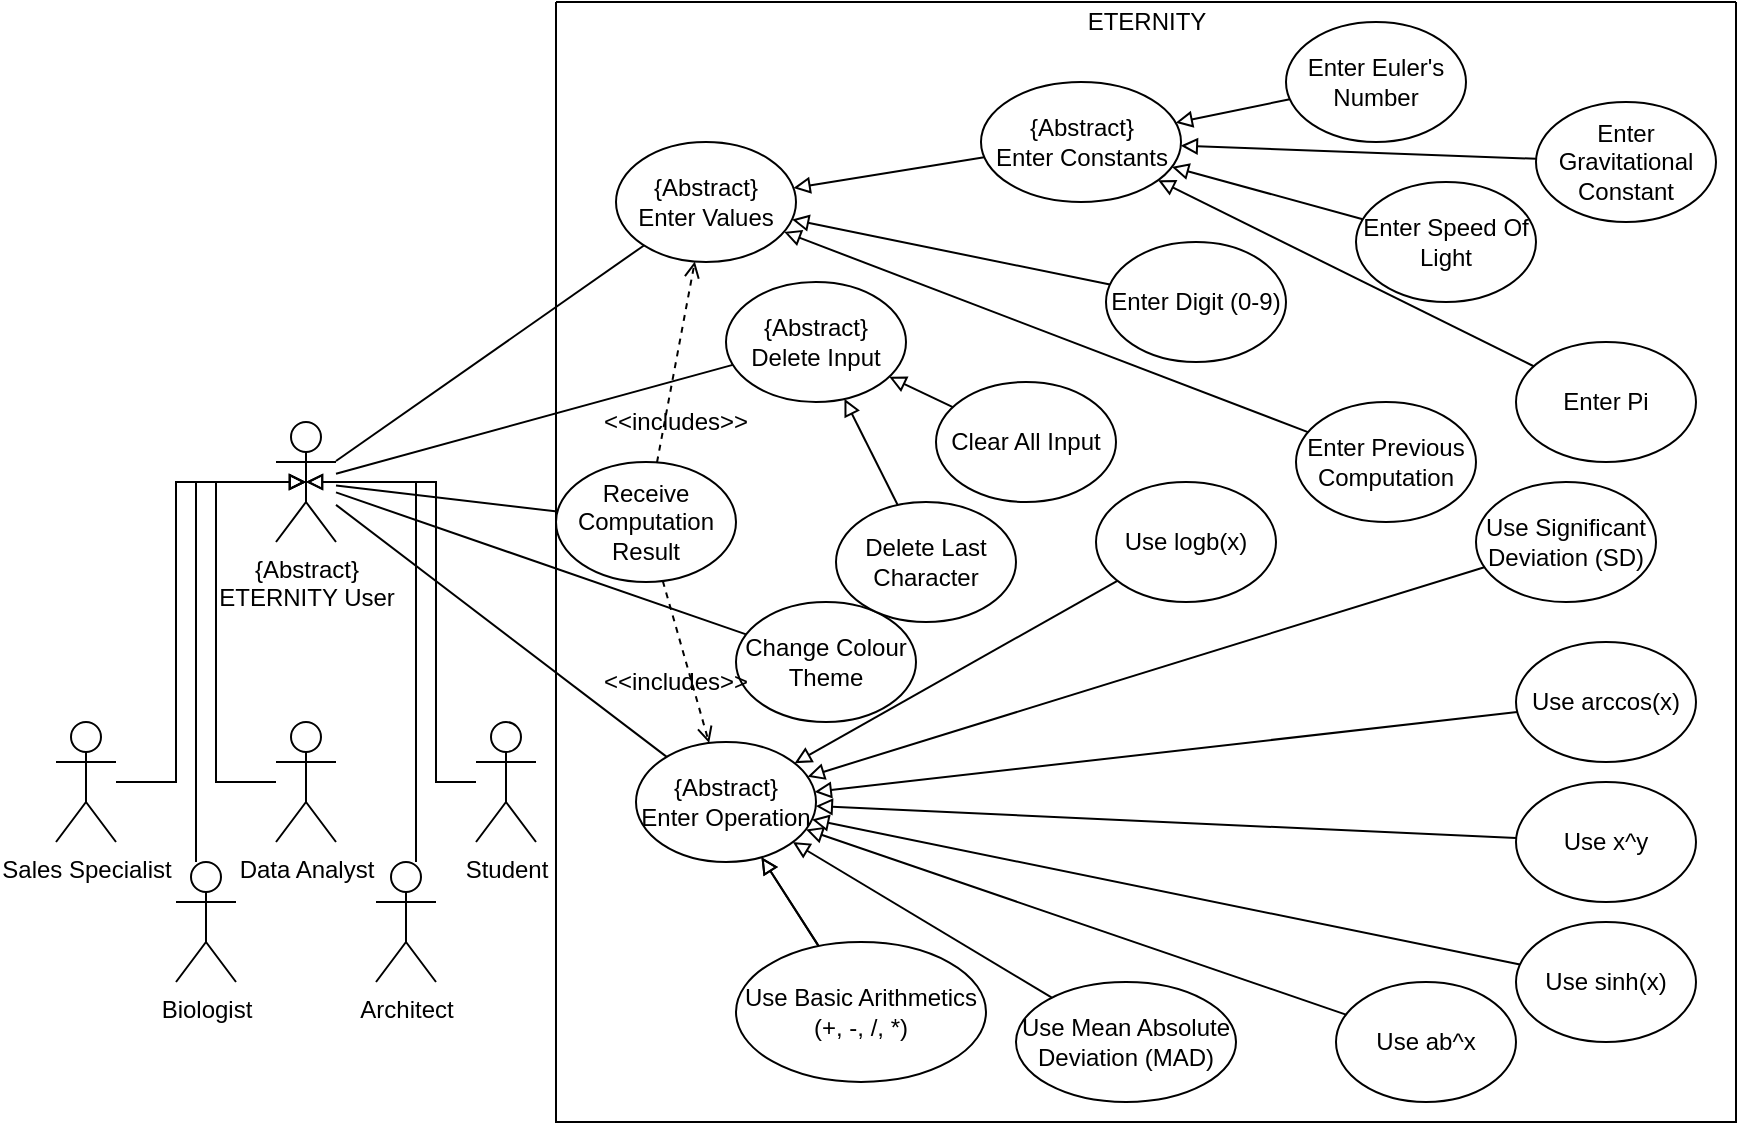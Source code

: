 <mxfile version="14.9.5" type="device"><diagram id="I45ILL7xJkJE8AKGrCQI" name="Page-1"><mxGraphModel dx="1888" dy="1664" grid="1" gridSize="10" guides="1" tooltips="1" connect="1" arrows="1" fold="1" page="1" pageScale="1" pageWidth="850" pageHeight="1100" math="0" shadow="0"><root><mxCell id="0"/><mxCell id="1" parent="0"/><mxCell id="J5zFdscGms5W3zDx9wlu-2" value="" style="swimlane;startSize=0;" vertex="1" parent="1"><mxGeometry x="240" y="-200" width="590" height="560" as="geometry"/></mxCell><mxCell id="J5zFdscGms5W3zDx9wlu-4" value="ETERNITY" style="text;html=1;align=center;verticalAlign=middle;resizable=0;points=[];autosize=1;strokeColor=none;" vertex="1" parent="J5zFdscGms5W3zDx9wlu-2"><mxGeometry x="260" width="70" height="20" as="geometry"/></mxCell><mxCell id="J5zFdscGms5W3zDx9wlu-3" value="Change Colour Theme" style="ellipse;whiteSpace=wrap;html=1;" vertex="1" parent="J5zFdscGms5W3zDx9wlu-2"><mxGeometry x="90" y="300" width="90" height="60" as="geometry"/></mxCell><mxCell id="J5zFdscGms5W3zDx9wlu-18" value="&lt;div&gt;{Abstract}&lt;/div&gt;&lt;div&gt;Delete Input&lt;br&gt;&lt;/div&gt;" style="ellipse;whiteSpace=wrap;html=1;" vertex="1" parent="J5zFdscGms5W3zDx9wlu-2"><mxGeometry x="85" y="140" width="90" height="60" as="geometry"/></mxCell><mxCell id="J5zFdscGms5W3zDx9wlu-57" style="edgeStyle=none;rounded=0;orthogonalLoop=1;jettySize=auto;html=1;endArrow=block;endFill=0;" edge="1" parent="J5zFdscGms5W3zDx9wlu-2" source="J5zFdscGms5W3zDx9wlu-19" target="J5zFdscGms5W3zDx9wlu-21"><mxGeometry relative="1" as="geometry"/></mxCell><mxCell id="J5zFdscGms5W3zDx9wlu-19" value="Use sinh(x)" style="ellipse;whiteSpace=wrap;html=1;" vertex="1" parent="J5zFdscGms5W3zDx9wlu-2"><mxGeometry x="480" y="460" width="90" height="60" as="geometry"/></mxCell><mxCell id="J5zFdscGms5W3zDx9wlu-46" style="edgeStyle=none;rounded=0;orthogonalLoop=1;jettySize=auto;html=1;endArrow=block;endFill=0;" edge="1" parent="J5zFdscGms5W3zDx9wlu-2" source="J5zFdscGms5W3zDx9wlu-20" target="J5zFdscGms5W3zDx9wlu-22"><mxGeometry relative="1" as="geometry"/></mxCell><mxCell id="J5zFdscGms5W3zDx9wlu-20" value="Enter Previous Computation" style="ellipse;whiteSpace=wrap;html=1;" vertex="1" parent="J5zFdscGms5W3zDx9wlu-2"><mxGeometry x="370" y="200" width="90" height="60" as="geometry"/></mxCell><mxCell id="J5zFdscGms5W3zDx9wlu-21" value="&lt;div&gt;{Abstract}&lt;/div&gt;&lt;div&gt;Enter Operation&lt;br&gt;&lt;/div&gt;" style="ellipse;whiteSpace=wrap;html=1;" vertex="1" parent="J5zFdscGms5W3zDx9wlu-2"><mxGeometry x="40" y="370" width="90" height="60" as="geometry"/></mxCell><mxCell id="J5zFdscGms5W3zDx9wlu-22" value="&lt;div&gt;{Abstract}&lt;/div&gt;&lt;div&gt;Enter Values&lt;br&gt;&lt;/div&gt;" style="ellipse;whiteSpace=wrap;html=1;" vertex="1" parent="J5zFdscGms5W3zDx9wlu-2"><mxGeometry x="30" y="70" width="90" height="60" as="geometry"/></mxCell><mxCell id="J5zFdscGms5W3zDx9wlu-52" style="edgeStyle=none;rounded=0;orthogonalLoop=1;jettySize=auto;html=1;endArrow=block;endFill=0;" edge="1" parent="J5zFdscGms5W3zDx9wlu-2" source="J5zFdscGms5W3zDx9wlu-25" target="J5zFdscGms5W3zDx9wlu-21"><mxGeometry relative="1" as="geometry"/></mxCell><mxCell id="J5zFdscGms5W3zDx9wlu-25" value="Use Significant Deviation (SD)" style="ellipse;whiteSpace=wrap;html=1;" vertex="1" parent="J5zFdscGms5W3zDx9wlu-2"><mxGeometry x="460" y="240" width="90" height="60" as="geometry"/></mxCell><mxCell id="J5zFdscGms5W3zDx9wlu-58" style="edgeStyle=none;rounded=0;orthogonalLoop=1;jettySize=auto;html=1;endArrow=block;endFill=0;" edge="1" parent="J5zFdscGms5W3zDx9wlu-2" source="J5zFdscGms5W3zDx9wlu-26" target="J5zFdscGms5W3zDx9wlu-21"><mxGeometry relative="1" as="geometry"/></mxCell><mxCell id="J5zFdscGms5W3zDx9wlu-26" value="Use Mean Absolute Deviation (MAD)" style="ellipse;whiteSpace=wrap;html=1;" vertex="1" parent="J5zFdscGms5W3zDx9wlu-2"><mxGeometry x="230" y="490" width="110" height="60" as="geometry"/></mxCell><mxCell id="J5zFdscGms5W3zDx9wlu-53" style="edgeStyle=none;rounded=0;orthogonalLoop=1;jettySize=auto;html=1;endArrow=block;endFill=0;" edge="1" parent="J5zFdscGms5W3zDx9wlu-2" source="J5zFdscGms5W3zDx9wlu-27" target="J5zFdscGms5W3zDx9wlu-21"><mxGeometry relative="1" as="geometry"/></mxCell><mxCell id="J5zFdscGms5W3zDx9wlu-27" value="Use ab^x" style="ellipse;whiteSpace=wrap;html=1;" vertex="1" parent="J5zFdscGms5W3zDx9wlu-2"><mxGeometry x="390" y="490" width="90" height="60" as="geometry"/></mxCell><mxCell id="J5zFdscGms5W3zDx9wlu-54" style="edgeStyle=none;rounded=0;orthogonalLoop=1;jettySize=auto;html=1;endArrow=block;endFill=0;" edge="1" parent="J5zFdscGms5W3zDx9wlu-2" source="J5zFdscGms5W3zDx9wlu-28" target="J5zFdscGms5W3zDx9wlu-21"><mxGeometry relative="1" as="geometry"/></mxCell><mxCell id="J5zFdscGms5W3zDx9wlu-28" value="&lt;div&gt;Use x^y&lt;/div&gt;" style="ellipse;whiteSpace=wrap;html=1;" vertex="1" parent="J5zFdscGms5W3zDx9wlu-2"><mxGeometry x="480" y="390" width="90" height="60" as="geometry"/></mxCell><mxCell id="J5zFdscGms5W3zDx9wlu-55" style="edgeStyle=none;rounded=0;orthogonalLoop=1;jettySize=auto;html=1;endArrow=block;endFill=0;" edge="1" parent="J5zFdscGms5W3zDx9wlu-2" source="J5zFdscGms5W3zDx9wlu-29" target="J5zFdscGms5W3zDx9wlu-21"><mxGeometry relative="1" as="geometry"/></mxCell><mxCell id="J5zFdscGms5W3zDx9wlu-29" value="Use arccos(x)" style="ellipse;whiteSpace=wrap;html=1;" vertex="1" parent="J5zFdscGms5W3zDx9wlu-2"><mxGeometry x="480" y="320" width="90" height="60" as="geometry"/></mxCell><mxCell id="J5zFdscGms5W3zDx9wlu-56" style="edgeStyle=none;rounded=0;orthogonalLoop=1;jettySize=auto;html=1;endArrow=block;endFill=0;startArrow=none;" edge="1" parent="J5zFdscGms5W3zDx9wlu-2" source="J5zFdscGms5W3zDx9wlu-24" target="J5zFdscGms5W3zDx9wlu-21"><mxGeometry relative="1" as="geometry"/></mxCell><mxCell id="J5zFdscGms5W3zDx9wlu-60" style="edgeStyle=none;rounded=0;orthogonalLoop=1;jettySize=auto;html=1;endArrow=block;endFill=0;" edge="1" parent="J5zFdscGms5W3zDx9wlu-2" source="J5zFdscGms5W3zDx9wlu-30" target="J5zFdscGms5W3zDx9wlu-21"><mxGeometry relative="1" as="geometry"/></mxCell><mxCell id="J5zFdscGms5W3zDx9wlu-30" value="Use logb(x)" style="ellipse;whiteSpace=wrap;html=1;" vertex="1" parent="J5zFdscGms5W3zDx9wlu-2"><mxGeometry x="270" y="240" width="90" height="60" as="geometry"/></mxCell><mxCell id="J5zFdscGms5W3zDx9wlu-51" style="edgeStyle=none;rounded=0;orthogonalLoop=1;jettySize=auto;html=1;endArrow=block;endFill=0;" edge="1" parent="J5zFdscGms5W3zDx9wlu-2" source="J5zFdscGms5W3zDx9wlu-24" target="J5zFdscGms5W3zDx9wlu-21"><mxGeometry relative="1" as="geometry"/></mxCell><mxCell id="J5zFdscGms5W3zDx9wlu-44" style="edgeStyle=none;rounded=0;orthogonalLoop=1;jettySize=auto;html=1;endArrow=block;endFill=0;" edge="1" parent="J5zFdscGms5W3zDx9wlu-2" source="J5zFdscGms5W3zDx9wlu-34" target="J5zFdscGms5W3zDx9wlu-22"><mxGeometry relative="1" as="geometry"/></mxCell><mxCell id="J5zFdscGms5W3zDx9wlu-34" value="&lt;div&gt;{Abstract}&lt;/div&gt;&lt;div&gt;Enter Constants&lt;br&gt;&lt;/div&gt;" style="ellipse;whiteSpace=wrap;html=1;" vertex="1" parent="J5zFdscGms5W3zDx9wlu-2"><mxGeometry x="212.5" y="40" width="100" height="60" as="geometry"/></mxCell><mxCell id="J5zFdscGms5W3zDx9wlu-50" style="edgeStyle=none;rounded=0;orthogonalLoop=1;jettySize=auto;html=1;endArrow=block;endFill=0;" edge="1" parent="J5zFdscGms5W3zDx9wlu-2" source="J5zFdscGms5W3zDx9wlu-35" target="J5zFdscGms5W3zDx9wlu-34"><mxGeometry relative="1" as="geometry"/></mxCell><mxCell id="J5zFdscGms5W3zDx9wlu-35" value="Enter Pi" style="ellipse;whiteSpace=wrap;html=1;" vertex="1" parent="J5zFdscGms5W3zDx9wlu-2"><mxGeometry x="480" y="170" width="90" height="60" as="geometry"/></mxCell><mxCell id="J5zFdscGms5W3zDx9wlu-48" style="edgeStyle=none;rounded=0;orthogonalLoop=1;jettySize=auto;html=1;endArrow=block;endFill=0;" edge="1" parent="J5zFdscGms5W3zDx9wlu-2" source="J5zFdscGms5W3zDx9wlu-37" target="J5zFdscGms5W3zDx9wlu-34"><mxGeometry relative="1" as="geometry"/></mxCell><mxCell id="J5zFdscGms5W3zDx9wlu-37" value="Enter Gravitational Constant" style="ellipse;whiteSpace=wrap;html=1;" vertex="1" parent="J5zFdscGms5W3zDx9wlu-2"><mxGeometry x="490" y="50" width="90" height="60" as="geometry"/></mxCell><mxCell id="J5zFdscGms5W3zDx9wlu-49" style="edgeStyle=none;rounded=0;orthogonalLoop=1;jettySize=auto;html=1;endArrow=block;endFill=0;" edge="1" parent="J5zFdscGms5W3zDx9wlu-2" source="J5zFdscGms5W3zDx9wlu-38" target="J5zFdscGms5W3zDx9wlu-34"><mxGeometry relative="1" as="geometry"/></mxCell><mxCell id="J5zFdscGms5W3zDx9wlu-38" value="Enter Speed Of Light" style="ellipse;whiteSpace=wrap;html=1;" vertex="1" parent="J5zFdscGms5W3zDx9wlu-2"><mxGeometry x="400" y="90" width="90" height="60" as="geometry"/></mxCell><mxCell id="J5zFdscGms5W3zDx9wlu-47" style="edgeStyle=none;rounded=0;orthogonalLoop=1;jettySize=auto;html=1;endArrow=block;endFill=0;" edge="1" parent="J5zFdscGms5W3zDx9wlu-2" source="J5zFdscGms5W3zDx9wlu-36" target="J5zFdscGms5W3zDx9wlu-34"><mxGeometry relative="1" as="geometry"/></mxCell><mxCell id="J5zFdscGms5W3zDx9wlu-36" value="Enter Euler's Number" style="ellipse;whiteSpace=wrap;html=1;" vertex="1" parent="J5zFdscGms5W3zDx9wlu-2"><mxGeometry x="365" y="10" width="90" height="60" as="geometry"/></mxCell><mxCell id="J5zFdscGms5W3zDx9wlu-45" style="edgeStyle=none;rounded=0;orthogonalLoop=1;jettySize=auto;html=1;endArrow=block;endFill=0;" edge="1" parent="J5zFdscGms5W3zDx9wlu-2" source="J5zFdscGms5W3zDx9wlu-39" target="J5zFdscGms5W3zDx9wlu-22"><mxGeometry relative="1" as="geometry"/></mxCell><mxCell id="J5zFdscGms5W3zDx9wlu-39" value="Enter Digit (0-9)" style="ellipse;whiteSpace=wrap;html=1;" vertex="1" parent="J5zFdscGms5W3zDx9wlu-2"><mxGeometry x="275" y="120" width="90" height="60" as="geometry"/></mxCell><mxCell id="J5zFdscGms5W3zDx9wlu-42" style="rounded=0;orthogonalLoop=1;jettySize=auto;html=1;endArrow=block;endFill=0;" edge="1" parent="J5zFdscGms5W3zDx9wlu-2" source="J5zFdscGms5W3zDx9wlu-40" target="J5zFdscGms5W3zDx9wlu-18"><mxGeometry relative="1" as="geometry"/></mxCell><mxCell id="J5zFdscGms5W3zDx9wlu-40" value="Clear All Input" style="ellipse;whiteSpace=wrap;html=1;" vertex="1" parent="J5zFdscGms5W3zDx9wlu-2"><mxGeometry x="190" y="190" width="90" height="60" as="geometry"/></mxCell><mxCell id="J5zFdscGms5W3zDx9wlu-43" style="edgeStyle=none;rounded=0;orthogonalLoop=1;jettySize=auto;html=1;endArrow=block;endFill=0;" edge="1" parent="J5zFdscGms5W3zDx9wlu-2" source="J5zFdscGms5W3zDx9wlu-41" target="J5zFdscGms5W3zDx9wlu-18"><mxGeometry relative="1" as="geometry"/></mxCell><mxCell id="J5zFdscGms5W3zDx9wlu-41" value="Delete Last Character" style="ellipse;whiteSpace=wrap;html=1;" vertex="1" parent="J5zFdscGms5W3zDx9wlu-2"><mxGeometry x="140" y="250" width="90" height="60" as="geometry"/></mxCell><mxCell id="J5zFdscGms5W3zDx9wlu-24" value="Use Basic Arithmetics (+, -, /, *)" style="ellipse;whiteSpace=wrap;html=1;" vertex="1" parent="J5zFdscGms5W3zDx9wlu-2"><mxGeometry x="90" y="470" width="125" height="70" as="geometry"/></mxCell><mxCell id="J5zFdscGms5W3zDx9wlu-66" style="edgeStyle=none;rounded=0;orthogonalLoop=1;jettySize=auto;html=1;endArrow=open;endFill=0;dashed=1;" edge="1" parent="J5zFdscGms5W3zDx9wlu-2" source="J5zFdscGms5W3zDx9wlu-65" target="J5zFdscGms5W3zDx9wlu-21"><mxGeometry relative="1" as="geometry"/></mxCell><mxCell id="J5zFdscGms5W3zDx9wlu-68" style="edgeStyle=none;rounded=0;orthogonalLoop=1;jettySize=auto;html=1;dashed=1;endArrow=open;endFill=0;" edge="1" parent="J5zFdscGms5W3zDx9wlu-2" source="J5zFdscGms5W3zDx9wlu-65" target="J5zFdscGms5W3zDx9wlu-22"><mxGeometry relative="1" as="geometry"/></mxCell><mxCell id="J5zFdscGms5W3zDx9wlu-65" value="Receive Computation Result" style="ellipse;whiteSpace=wrap;html=1;" vertex="1" parent="J5zFdscGms5W3zDx9wlu-2"><mxGeometry y="230" width="90" height="60" as="geometry"/></mxCell><mxCell id="J5zFdscGms5W3zDx9wlu-67" value="&amp;lt;&amp;lt;includes&amp;gt;&amp;gt;" style="text;html=1;strokeColor=none;fillColor=none;align=center;verticalAlign=middle;whiteSpace=wrap;rounded=0;" vertex="1" parent="J5zFdscGms5W3zDx9wlu-2"><mxGeometry x="40" y="330" width="40" height="20" as="geometry"/></mxCell><mxCell id="J5zFdscGms5W3zDx9wlu-69" value="&amp;lt;&amp;lt;includes&amp;gt;&amp;gt;" style="text;html=1;strokeColor=none;fillColor=none;align=center;verticalAlign=middle;whiteSpace=wrap;rounded=0;" vertex="1" parent="J5zFdscGms5W3zDx9wlu-2"><mxGeometry x="40" y="200" width="40" height="20" as="geometry"/></mxCell><mxCell id="J5zFdscGms5W3zDx9wlu-17" style="edgeStyle=orthogonalEdgeStyle;rounded=0;orthogonalLoop=1;jettySize=auto;html=1;entryX=0.5;entryY=0.5;entryDx=0;entryDy=0;entryPerimeter=0;endArrow=block;endFill=0;" edge="1" parent="1" source="J5zFdscGms5W3zDx9wlu-7" target="J5zFdscGms5W3zDx9wlu-1"><mxGeometry relative="1" as="geometry"><Array as="points"><mxPoint x="60" y="40"/></Array></mxGeometry></mxCell><mxCell id="J5zFdscGms5W3zDx9wlu-7" value="Biologist" style="shape=umlActor;verticalLabelPosition=bottom;verticalAlign=top;html=1;outlineConnect=0;" vertex="1" parent="1"><mxGeometry x="50" y="230" width="30" height="60" as="geometry"/></mxCell><mxCell id="J5zFdscGms5W3zDx9wlu-14" style="edgeStyle=orthogonalEdgeStyle;rounded=0;orthogonalLoop=1;jettySize=auto;html=1;entryX=0.5;entryY=0.5;entryDx=0;entryDy=0;entryPerimeter=0;endArrow=block;endFill=0;" edge="1" parent="1" source="J5zFdscGms5W3zDx9wlu-8" target="J5zFdscGms5W3zDx9wlu-1"><mxGeometry relative="1" as="geometry"><Array as="points"><mxPoint x="70" y="190"/><mxPoint x="70" y="40"/></Array></mxGeometry></mxCell><mxCell id="J5zFdscGms5W3zDx9wlu-8" value="&lt;div&gt;Data Analyst&lt;/div&gt;" style="shape=umlActor;verticalLabelPosition=bottom;verticalAlign=top;html=1;outlineConnect=0;" vertex="1" parent="1"><mxGeometry x="100" y="160" width="30" height="60" as="geometry"/></mxCell><mxCell id="J5zFdscGms5W3zDx9wlu-16" style="edgeStyle=orthogonalEdgeStyle;rounded=0;orthogonalLoop=1;jettySize=auto;html=1;entryX=0.5;entryY=0.5;entryDx=0;entryDy=0;entryPerimeter=0;endArrow=block;endFill=0;" edge="1" parent="1" source="J5zFdscGms5W3zDx9wlu-9" target="J5zFdscGms5W3zDx9wlu-1"><mxGeometry relative="1" as="geometry"><Array as="points"><mxPoint x="170" y="40"/></Array></mxGeometry></mxCell><mxCell id="J5zFdscGms5W3zDx9wlu-9" value="Architect" style="shape=umlActor;verticalLabelPosition=bottom;verticalAlign=top;html=1;outlineConnect=0;" vertex="1" parent="1"><mxGeometry x="150" y="230" width="30" height="60" as="geometry"/></mxCell><mxCell id="J5zFdscGms5W3zDx9wlu-15" style="edgeStyle=orthogonalEdgeStyle;rounded=0;orthogonalLoop=1;jettySize=auto;html=1;entryX=0.5;entryY=0.5;entryDx=0;entryDy=0;entryPerimeter=0;endArrow=block;endFill=0;" edge="1" parent="1" source="J5zFdscGms5W3zDx9wlu-10" target="J5zFdscGms5W3zDx9wlu-1"><mxGeometry relative="1" as="geometry"><Array as="points"><mxPoint x="180" y="190"/><mxPoint x="180" y="40"/></Array></mxGeometry></mxCell><mxCell id="J5zFdscGms5W3zDx9wlu-10" value="Student" style="shape=umlActor;verticalLabelPosition=bottom;verticalAlign=top;html=1;outlineConnect=0;" vertex="1" parent="1"><mxGeometry x="200" y="160" width="30" height="60" as="geometry"/></mxCell><mxCell id="J5zFdscGms5W3zDx9wlu-13" style="edgeStyle=orthogonalEdgeStyle;rounded=0;orthogonalLoop=1;jettySize=auto;html=1;entryX=0.5;entryY=0.5;entryDx=0;entryDy=0;entryPerimeter=0;endArrow=block;endFill=0;" edge="1" parent="1" source="J5zFdscGms5W3zDx9wlu-11" target="J5zFdscGms5W3zDx9wlu-1"><mxGeometry relative="1" as="geometry"><Array as="points"><mxPoint x="50" y="190"/><mxPoint x="50" y="40"/></Array></mxGeometry></mxCell><mxCell id="J5zFdscGms5W3zDx9wlu-11" value="Sales Specialist" style="shape=umlActor;verticalLabelPosition=bottom;verticalAlign=top;html=1;outlineConnect=0;" vertex="1" parent="1"><mxGeometry x="-10" y="160" width="30" height="60" as="geometry"/></mxCell><mxCell id="J5zFdscGms5W3zDx9wlu-70" style="edgeStyle=none;rounded=0;orthogonalLoop=1;jettySize=auto;html=1;endArrow=none;endFill=0;" edge="1" parent="1" source="J5zFdscGms5W3zDx9wlu-1" target="J5zFdscGms5W3zDx9wlu-21"><mxGeometry relative="1" as="geometry"/></mxCell><mxCell id="J5zFdscGms5W3zDx9wlu-71" style="edgeStyle=none;rounded=0;orthogonalLoop=1;jettySize=auto;html=1;endArrow=none;endFill=0;" edge="1" parent="1" source="J5zFdscGms5W3zDx9wlu-1" target="J5zFdscGms5W3zDx9wlu-3"><mxGeometry relative="1" as="geometry"/></mxCell><mxCell id="J5zFdscGms5W3zDx9wlu-72" style="edgeStyle=none;rounded=0;orthogonalLoop=1;jettySize=auto;html=1;endArrow=none;endFill=0;" edge="1" parent="1" source="J5zFdscGms5W3zDx9wlu-1" target="J5zFdscGms5W3zDx9wlu-65"><mxGeometry relative="1" as="geometry"/></mxCell><mxCell id="J5zFdscGms5W3zDx9wlu-73" style="edgeStyle=none;rounded=0;orthogonalLoop=1;jettySize=auto;html=1;endArrow=none;endFill=0;" edge="1" parent="1" source="J5zFdscGms5W3zDx9wlu-1" target="J5zFdscGms5W3zDx9wlu-22"><mxGeometry relative="1" as="geometry"/></mxCell><mxCell id="J5zFdscGms5W3zDx9wlu-74" style="edgeStyle=none;rounded=0;orthogonalLoop=1;jettySize=auto;html=1;endArrow=none;endFill=0;" edge="1" parent="1" source="J5zFdscGms5W3zDx9wlu-1" target="J5zFdscGms5W3zDx9wlu-18"><mxGeometry relative="1" as="geometry"/></mxCell><mxCell id="J5zFdscGms5W3zDx9wlu-1" value="&lt;div&gt;{Abstract}&lt;/div&gt;&lt;div&gt;ETERNITY User&lt;/div&gt;" style="shape=umlActor;verticalLabelPosition=bottom;verticalAlign=top;html=1;outlineConnect=0;" vertex="1" parent="1"><mxGeometry x="100" y="10" width="30" height="60" as="geometry"/></mxCell></root></mxGraphModel></diagram></mxfile>